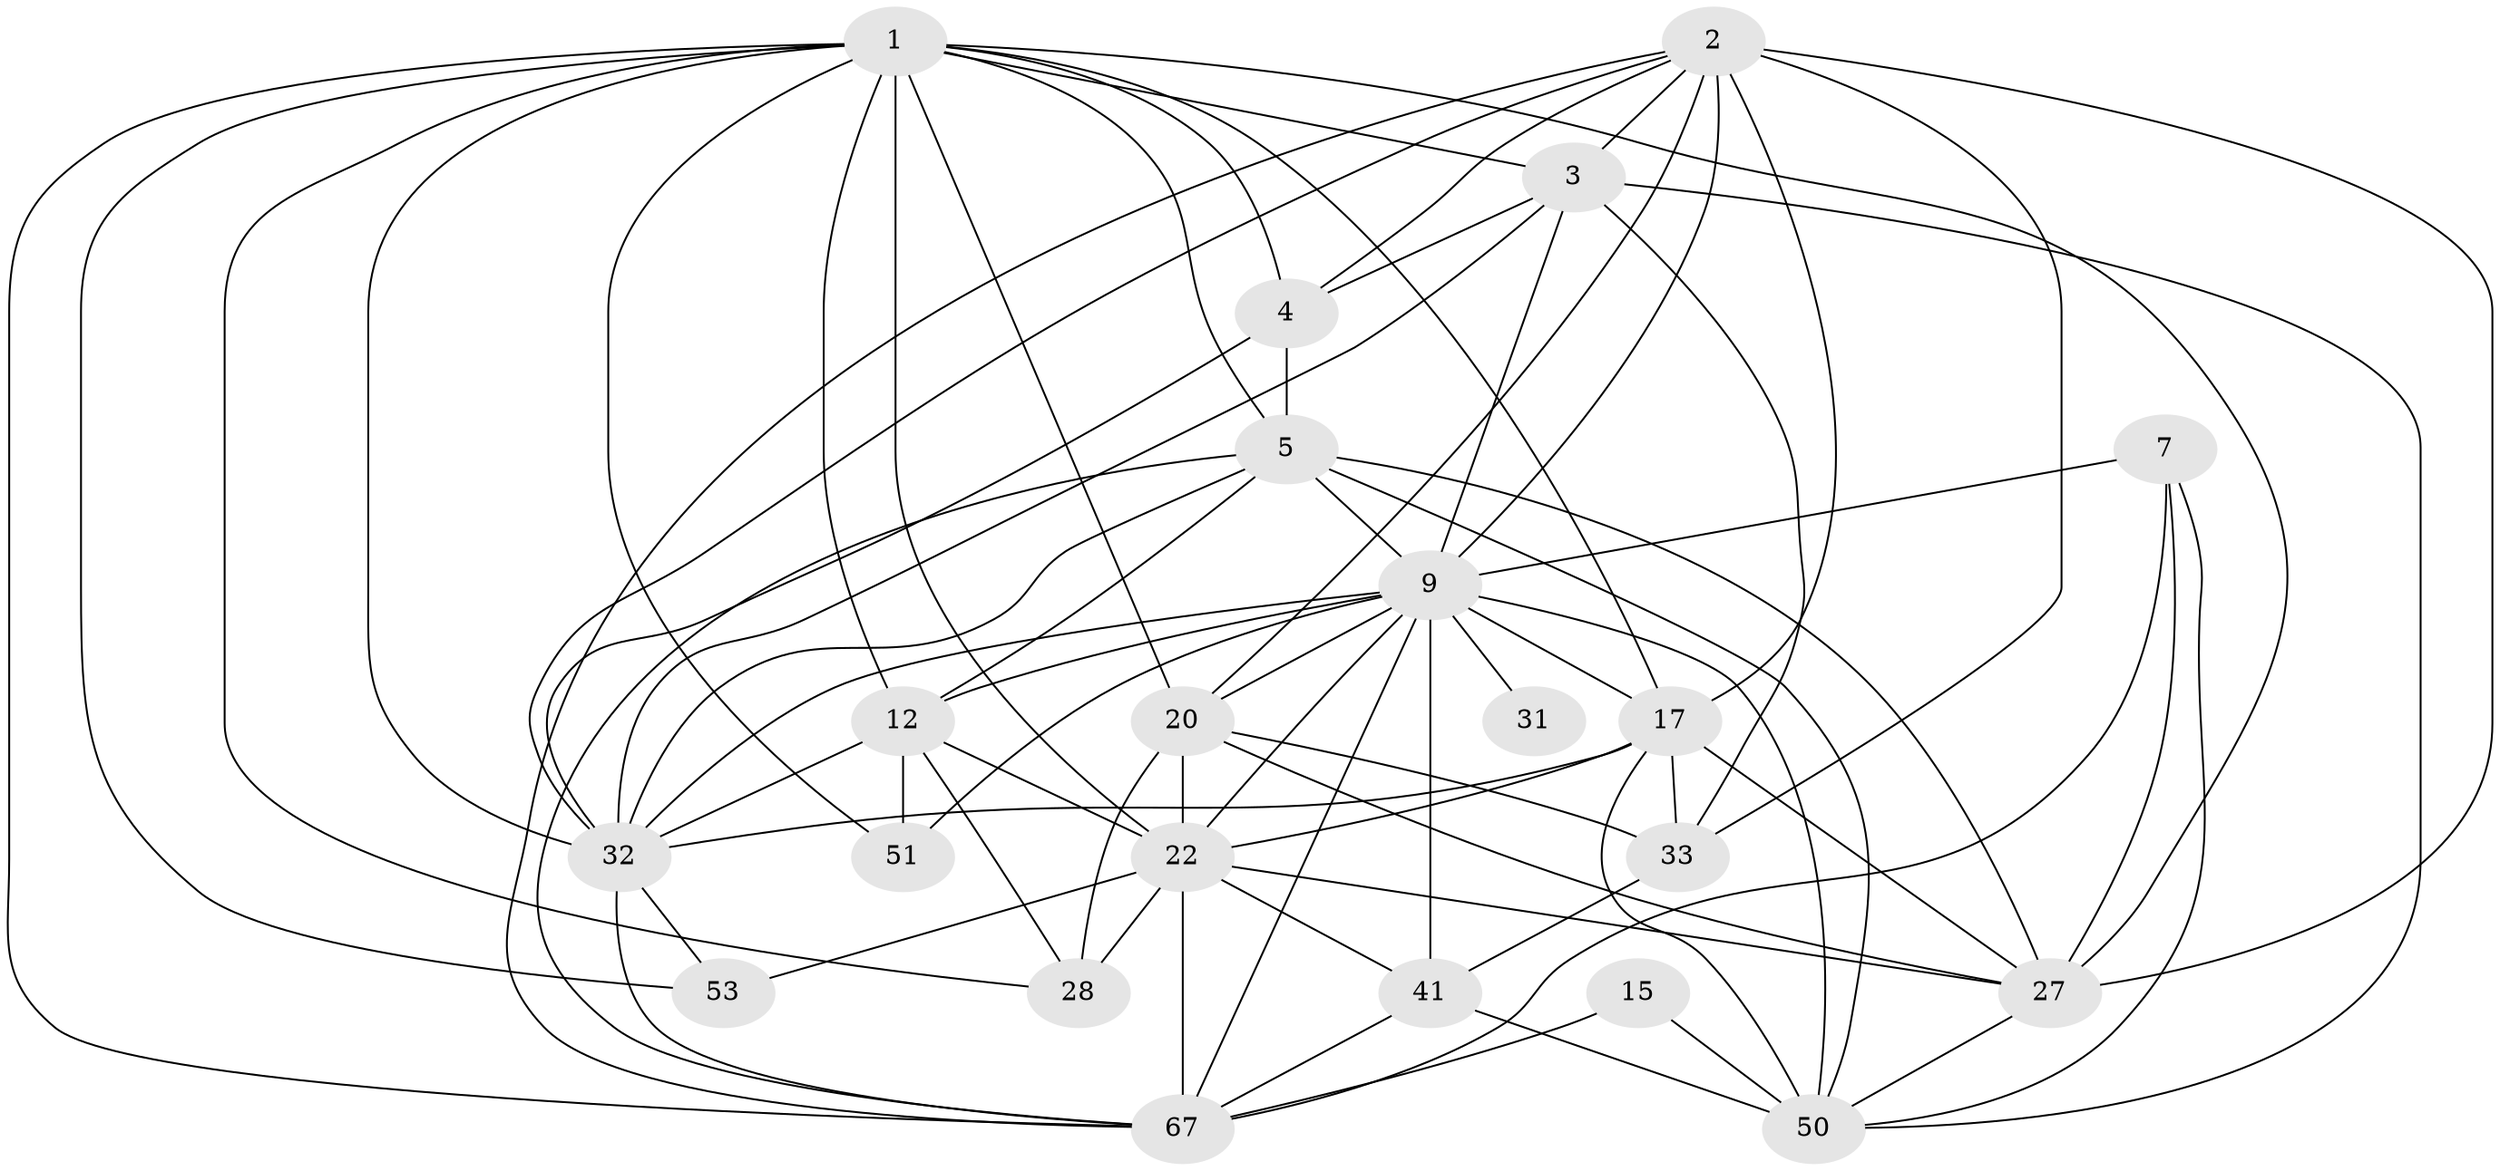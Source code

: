 // original degree distribution, {3: 0.27631578947368424, 5: 0.17105263157894737, 2: 0.13157894736842105, 4: 0.2631578947368421, 6: 0.11842105263157894, 7: 0.02631578947368421, 8: 0.013157894736842105}
// Generated by graph-tools (version 1.1) at 2025/18/03/04/25 18:18:54]
// undirected, 22 vertices, 75 edges
graph export_dot {
graph [start="1"]
  node [color=gray90,style=filled];
  1 [super="+30+8+10"];
  2 [super="+47+40+69"];
  3 [super="+42+6"];
  4 [super="+43+25"];
  5 [super="+37+21"];
  7 [super="+73+11"];
  9 [super="+65+16"];
  12 [super="+76+66"];
  15 [super="+29"];
  17 [super="+64+63"];
  20 [super="+62+23"];
  22 [super="+44+34+39+48"];
  27 [super="+49"];
  28 [super="+54"];
  31;
  32 [super="+74+36"];
  33 [super="+35"];
  41 [super="+59+55"];
  50 [super="+60"];
  51;
  53;
  67 [super="+72"];
  1 -- 67;
  1 -- 51;
  1 -- 4 [weight=2];
  1 -- 20 [weight=2];
  1 -- 22 [weight=4];
  1 -- 32;
  1 -- 3;
  1 -- 17;
  1 -- 53;
  1 -- 27;
  1 -- 28;
  1 -- 5 [weight=2];
  1 -- 12;
  2 -- 9;
  2 -- 67;
  2 -- 32;
  2 -- 27;
  2 -- 33 [weight=2];
  2 -- 17;
  2 -- 20;
  2 -- 3;
  2 -- 4;
  3 -- 32 [weight=2];
  3 -- 33;
  3 -- 50;
  3 -- 4;
  3 -- 9;
  4 -- 5;
  4 -- 32;
  5 -- 67;
  5 -- 27;
  5 -- 32;
  5 -- 12;
  5 -- 50;
  5 -- 9 [weight=3];
  7 -- 27;
  7 -- 67;
  7 -- 50;
  7 -- 9 [weight=2];
  9 -- 41 [weight=2];
  9 -- 51;
  9 -- 22 [weight=3];
  9 -- 31 [weight=2];
  9 -- 32;
  9 -- 67;
  9 -- 12;
  9 -- 17;
  9 -- 50;
  9 -- 20;
  12 -- 32;
  12 -- 51;
  12 -- 28;
  12 -- 22;
  15 -- 67;
  15 -- 50 [weight=2];
  17 -- 50;
  17 -- 33;
  17 -- 27;
  17 -- 32;
  17 -- 22;
  20 -- 22 [weight=2];
  20 -- 33;
  20 -- 27;
  20 -- 28;
  22 -- 53;
  22 -- 41;
  22 -- 27;
  22 -- 28 [weight=2];
  22 -- 67;
  27 -- 50;
  32 -- 67;
  32 -- 53;
  33 -- 41 [weight=2];
  41 -- 67;
  41 -- 50;
}
